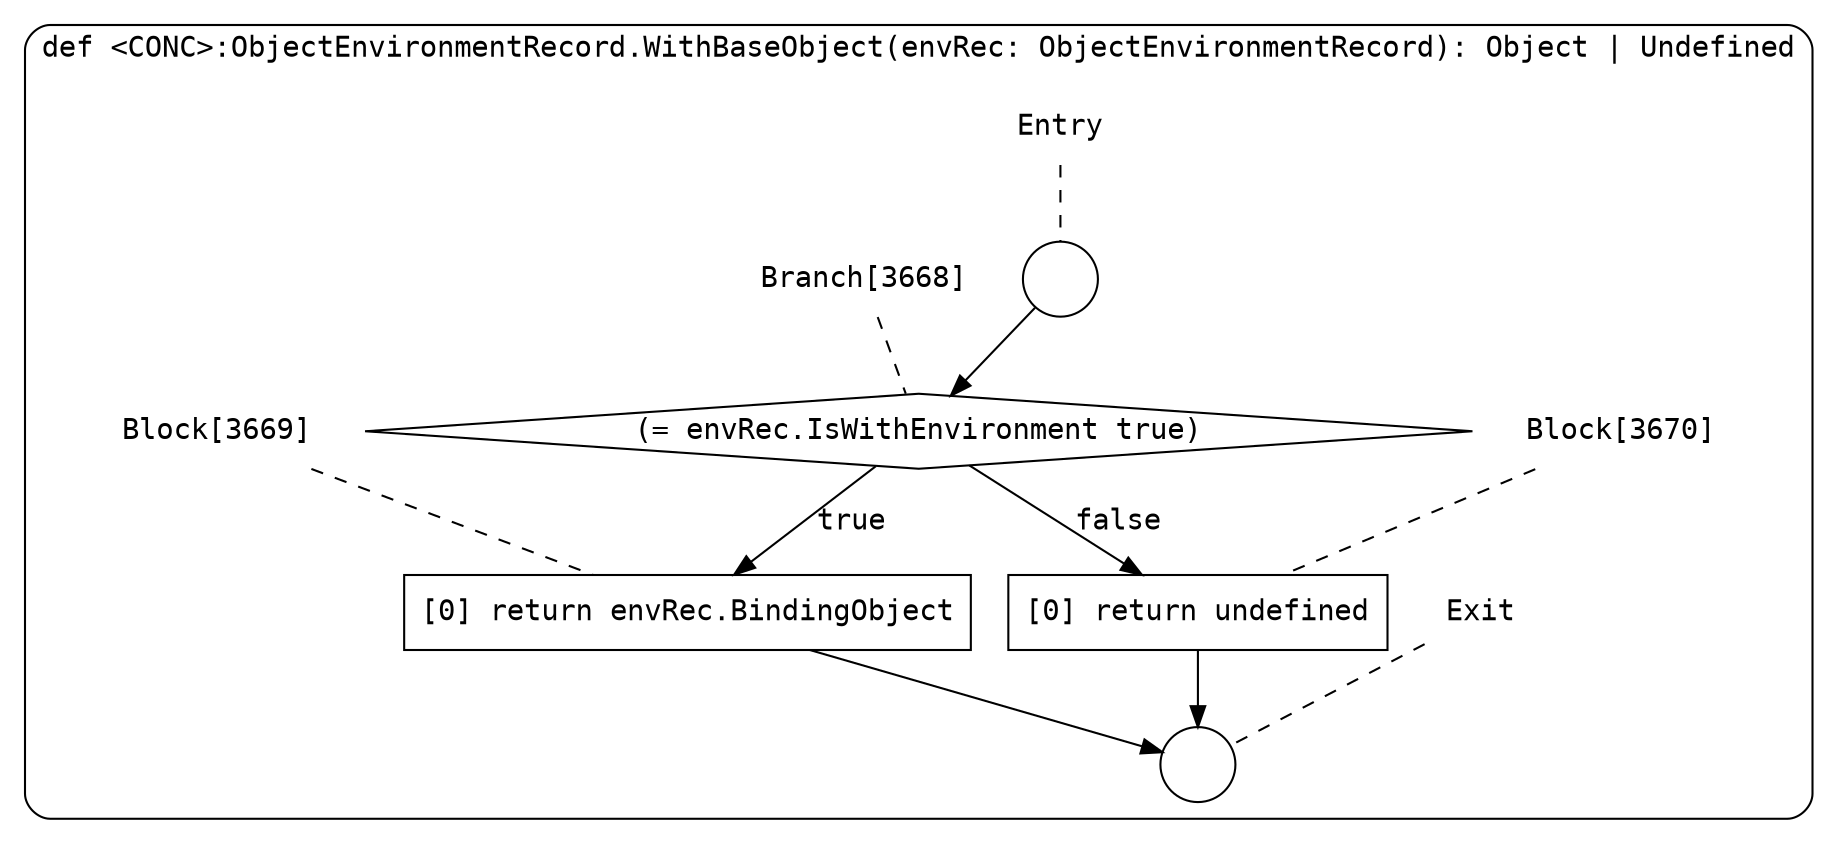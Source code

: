 digraph {
  graph [fontname = "Consolas"]
  node [fontname = "Consolas"]
  edge [fontname = "Consolas"]
  subgraph cluster992 {
    label = "def <CONC>:ObjectEnvironmentRecord.WithBaseObject(envRec: ObjectEnvironmentRecord): Object | Undefined"
    style = rounded
    cluster992_entry_name [shape=none, label=<<font color="black">Entry</font>>]
    cluster992_entry_name -> cluster992_entry [arrowhead=none, color="black", style=dashed]
    cluster992_entry [shape=circle label=" " color="black" fillcolor="white" style=filled]
    cluster992_entry -> node3668 [color="black"]
    cluster992_exit_name [shape=none, label=<<font color="black">Exit</font>>]
    cluster992_exit_name -> cluster992_exit [arrowhead=none, color="black", style=dashed]
    cluster992_exit [shape=circle label=" " color="black" fillcolor="white" style=filled]
    node3668_name [shape=none, label=<<font color="black">Branch[3668]</font>>]
    node3668_name -> node3668 [arrowhead=none, color="black", style=dashed]
    node3668 [shape=diamond, label=<<font color="black">(= envRec.IsWithEnvironment true)</font>> color="black" fillcolor="white", style=filled]
    node3668 -> node3669 [label=<<font color="black">true</font>> color="black"]
    node3668 -> node3670 [label=<<font color="black">false</font>> color="black"]
    node3669_name [shape=none, label=<<font color="black">Block[3669]</font>>]
    node3669_name -> node3669 [arrowhead=none, color="black", style=dashed]
    node3669 [shape=box, label=<<font color="black">[0] return envRec.BindingObject<BR ALIGN="LEFT"/></font>> color="black" fillcolor="white", style=filled]
    node3669 -> cluster992_exit [color="black"]
    node3670_name [shape=none, label=<<font color="black">Block[3670]</font>>]
    node3670_name -> node3670 [arrowhead=none, color="black", style=dashed]
    node3670 [shape=box, label=<<font color="black">[0] return undefined<BR ALIGN="LEFT"/></font>> color="black" fillcolor="white", style=filled]
    node3670 -> cluster992_exit [color="black"]
  }
}